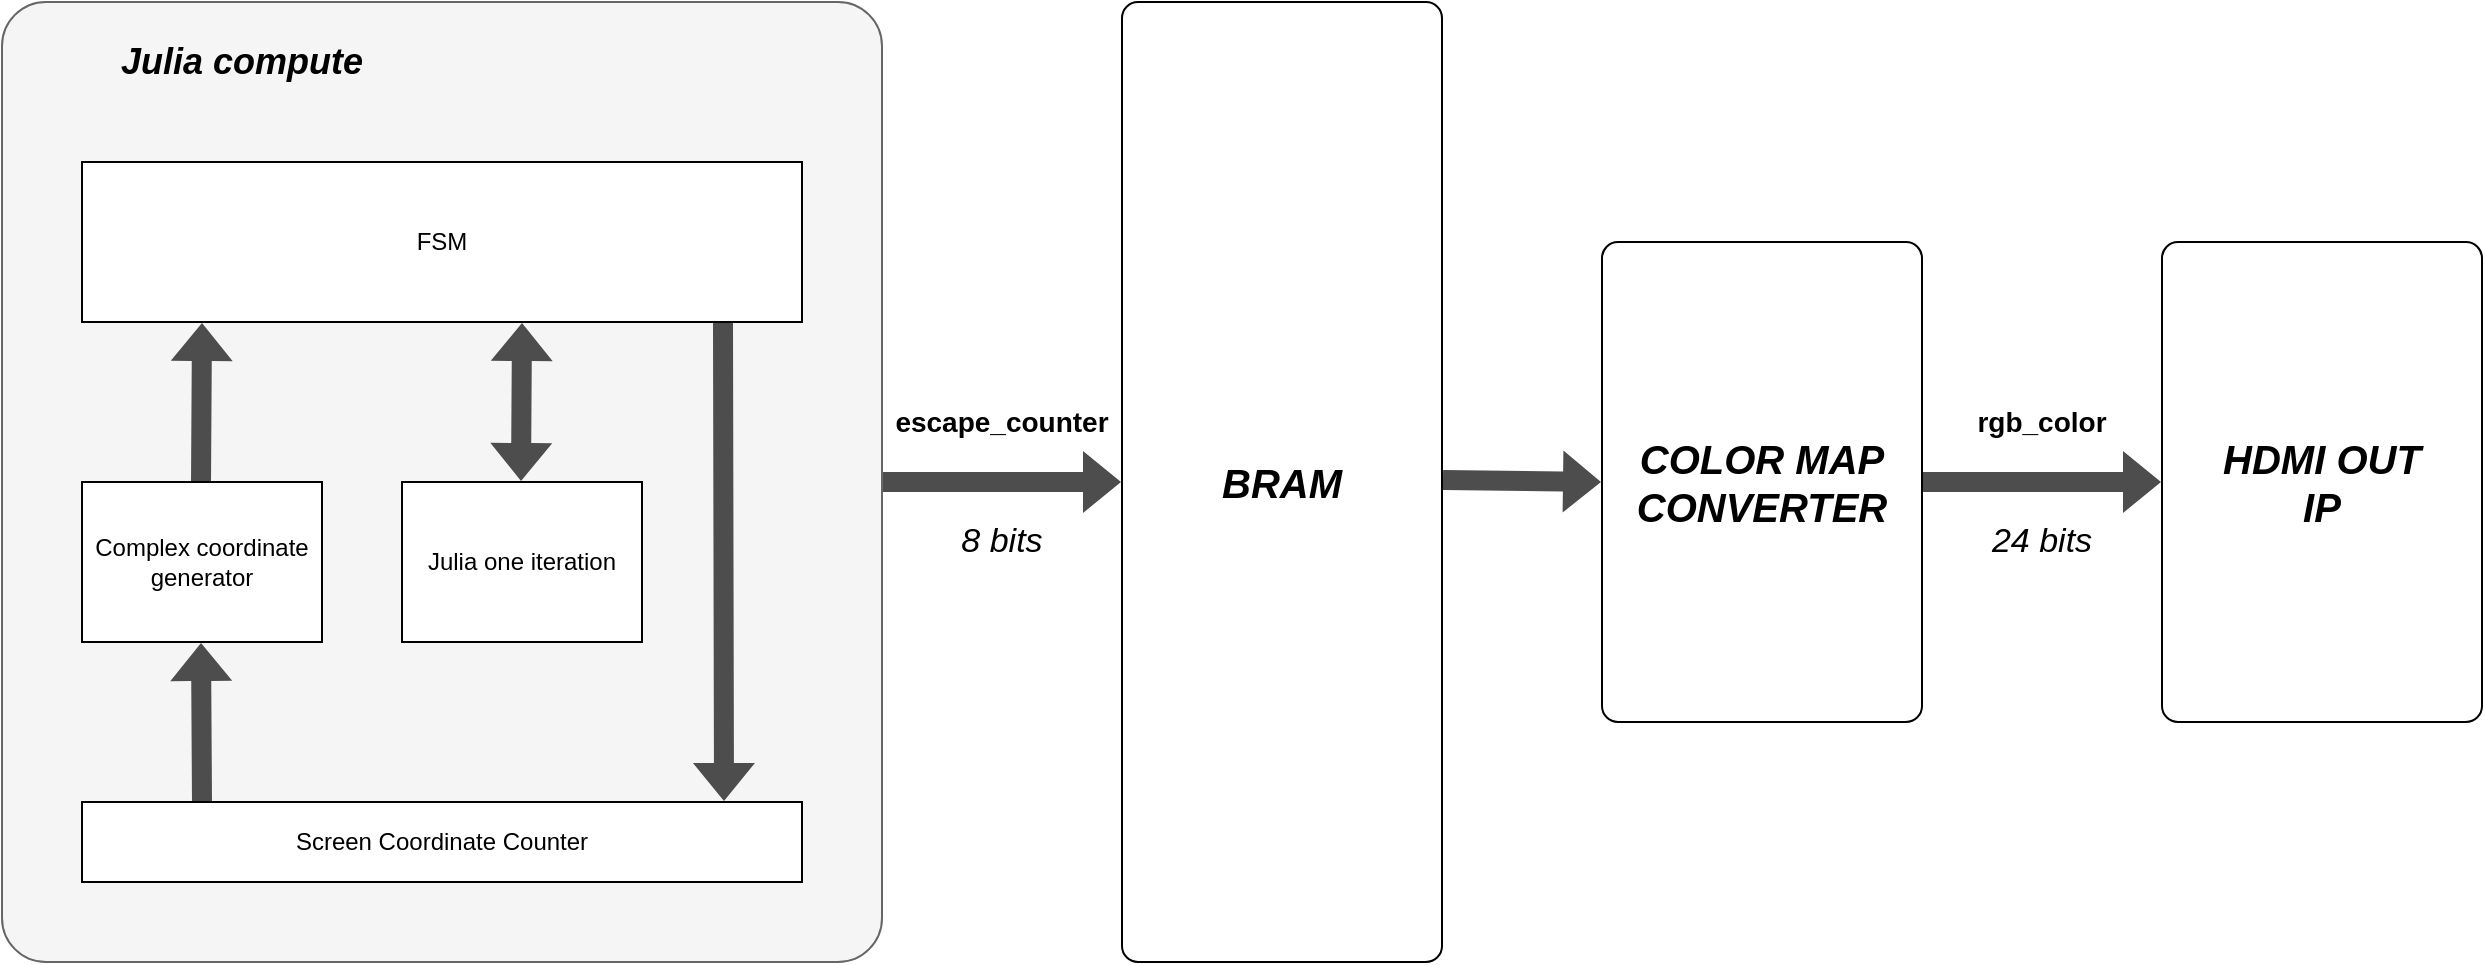 <mxfile version="26.2.14">
  <diagram id="WuXmndqSKlnezu4MmCE9" name="Page-1">
    <mxGraphModel dx="1426" dy="777" grid="1" gridSize="10" guides="1" tooltips="1" connect="1" arrows="1" fold="1" page="1" pageScale="1" pageWidth="850" pageHeight="1100" math="0" shadow="0">
      <root>
        <mxCell id="0" />
        <mxCell id="1" parent="0" />
        <mxCell id="11" value="" style="rounded=1;whiteSpace=wrap;html=1;fillColor=#f5f5f5;fontColor=#333333;strokeColor=#666666;arcSize=5;" parent="1" vertex="1">
          <mxGeometry x="80" y="80" width="440" height="480" as="geometry" />
        </mxCell>
        <mxCell id="2" value="Screen Coordinate Counter" style="rounded=0;whiteSpace=wrap;html=1;" parent="1" vertex="1">
          <mxGeometry x="120" y="480" width="360" height="40" as="geometry" />
        </mxCell>
        <mxCell id="3" value="Complex coordinate generator" style="rounded=0;whiteSpace=wrap;html=1;" parent="1" vertex="1">
          <mxGeometry x="120" y="320" width="120" height="80" as="geometry" />
        </mxCell>
        <mxCell id="4" value="Julia one iteration" style="rounded=0;whiteSpace=wrap;html=1;" parent="1" vertex="1">
          <mxGeometry x="280" y="320" width="120" height="80" as="geometry" />
        </mxCell>
        <mxCell id="5" value="FSM" style="rounded=0;whiteSpace=wrap;html=1;" parent="1" vertex="1">
          <mxGeometry x="120" y="160" width="360" height="80" as="geometry" />
        </mxCell>
        <mxCell id="7" value="" style="shape=flexArrow;endArrow=classic;html=1;fillColor=#4D4D4D;strokeColor=none;" parent="1" edge="1">
          <mxGeometry width="50" height="50" relative="1" as="geometry">
            <mxPoint x="180" y="480" as="sourcePoint" />
            <mxPoint x="179.5" y="400" as="targetPoint" />
          </mxGeometry>
        </mxCell>
        <mxCell id="8" value="" style="shape=flexArrow;endArrow=classic;html=1;fillColor=#4D4D4D;strokeColor=none;" parent="1" edge="1">
          <mxGeometry width="50" height="50" relative="1" as="geometry">
            <mxPoint x="179.5" y="320" as="sourcePoint" />
            <mxPoint x="180" y="240" as="targetPoint" />
          </mxGeometry>
        </mxCell>
        <mxCell id="9" value="" style="shape=flexArrow;endArrow=classic;html=1;fillColor=#4D4D4D;strokeColor=none;startArrow=block;" parent="1" edge="1">
          <mxGeometry width="50" height="50" relative="1" as="geometry">
            <mxPoint x="339.5" y="320" as="sourcePoint" />
            <mxPoint x="340" y="240" as="targetPoint" />
          </mxGeometry>
        </mxCell>
        <mxCell id="10" value="" style="shape=flexArrow;endArrow=none;html=1;fillColor=#4D4D4D;strokeColor=none;startArrow=block;endFill=0;" parent="1" edge="1">
          <mxGeometry width="50" height="50" relative="1" as="geometry">
            <mxPoint x="441" y="480" as="sourcePoint" />
            <mxPoint x="440.5" y="240" as="targetPoint" />
          </mxGeometry>
        </mxCell>
        <mxCell id="12" value="Julia compute" style="rounded=0;whiteSpace=wrap;html=1;fillColor=none;strokeColor=none;fontSize=18;fontStyle=3" parent="1" vertex="1">
          <mxGeometry x="80" y="80" width="240" height="60" as="geometry" />
        </mxCell>
        <mxCell id="15" value="BRAM" style="rounded=1;whiteSpace=wrap;html=1;arcSize=5;fontSize=20;fontStyle=3" parent="1" vertex="1">
          <mxGeometry x="640" y="80" width="160" height="480" as="geometry" />
        </mxCell>
        <mxCell id="16" value="" style="shape=flexArrow;endArrow=none;html=1;fillColor=#4D4D4D;strokeColor=none;startArrow=block;endFill=0;entryX=1;entryY=0.5;entryDx=0;entryDy=0;exitX=0;exitY=0.5;exitDx=0;exitDy=0;" parent="1" source="15" target="11" edge="1">
          <mxGeometry width="50" height="50" relative="1" as="geometry">
            <mxPoint x="600.5" y="660" as="sourcePoint" />
            <mxPoint x="600" y="420" as="targetPoint" />
          </mxGeometry>
        </mxCell>
        <mxCell id="17" value="COLOR MAP&lt;br&gt;CONVERTER" style="rounded=1;whiteSpace=wrap;html=1;arcSize=5;fontSize=20;fontStyle=3" parent="1" vertex="1">
          <mxGeometry x="880" y="200" width="160" height="240" as="geometry" />
        </mxCell>
        <mxCell id="2SGo3ROrCyWkWO6Y3aaE-18" value="8 bits" style="rounded=0;whiteSpace=wrap;html=1;fillColor=none;strokeColor=none;fontSize=17;fontStyle=2" vertex="1" parent="1">
          <mxGeometry x="520" y="320" width="120" height="60" as="geometry" />
        </mxCell>
        <mxCell id="2SGo3ROrCyWkWO6Y3aaE-19" value="escape_counter" style="rounded=0;whiteSpace=wrap;html=1;fillColor=none;strokeColor=none;fontSize=14;fontStyle=1" vertex="1" parent="1">
          <mxGeometry x="520" y="260" width="120" height="60" as="geometry" />
        </mxCell>
        <mxCell id="2SGo3ROrCyWkWO6Y3aaE-20" value="&lt;div&gt;HDMI OUT&lt;/div&gt;&lt;div&gt;IP&lt;br&gt;&lt;/div&gt;" style="rounded=1;whiteSpace=wrap;html=1;arcSize=5;fontSize=20;fontStyle=3" vertex="1" parent="1">
          <mxGeometry x="1160" y="200" width="160" height="240" as="geometry" />
        </mxCell>
        <mxCell id="2SGo3ROrCyWkWO6Y3aaE-21" value="" style="shape=flexArrow;endArrow=none;html=1;fillColor=#4D4D4D;strokeColor=none;startArrow=block;endFill=0;entryX=1;entryY=0.5;entryDx=0;entryDy=0;exitX=0;exitY=0.5;exitDx=0;exitDy=0;" edge="1" parent="1">
          <mxGeometry width="50" height="50" relative="1" as="geometry">
            <mxPoint x="1160" y="320" as="sourcePoint" />
            <mxPoint x="1040" y="320" as="targetPoint" />
          </mxGeometry>
        </mxCell>
        <mxCell id="2SGo3ROrCyWkWO6Y3aaE-22" value="" style="shape=flexArrow;endArrow=none;html=1;fillColor=#4D4D4D;strokeColor=none;startArrow=block;endFill=0;entryX=1;entryY=0.5;entryDx=0;entryDy=0;" edge="1" parent="1">
          <mxGeometry width="50" height="50" relative="1" as="geometry">
            <mxPoint x="880" y="320" as="sourcePoint" />
            <mxPoint x="800" y="319" as="targetPoint" />
          </mxGeometry>
        </mxCell>
        <mxCell id="2SGo3ROrCyWkWO6Y3aaE-23" value="24 bits" style="rounded=0;whiteSpace=wrap;html=1;fillColor=none;strokeColor=none;fontSize=17;fontStyle=2" vertex="1" parent="1">
          <mxGeometry x="1040" y="320" width="120" height="60" as="geometry" />
        </mxCell>
        <mxCell id="2SGo3ROrCyWkWO6Y3aaE-24" value="rgb_color" style="rounded=0;whiteSpace=wrap;html=1;fillColor=none;strokeColor=none;fontSize=14;fontStyle=1" vertex="1" parent="1">
          <mxGeometry x="1040" y="260" width="120" height="60" as="geometry" />
        </mxCell>
      </root>
    </mxGraphModel>
  </diagram>
</mxfile>
